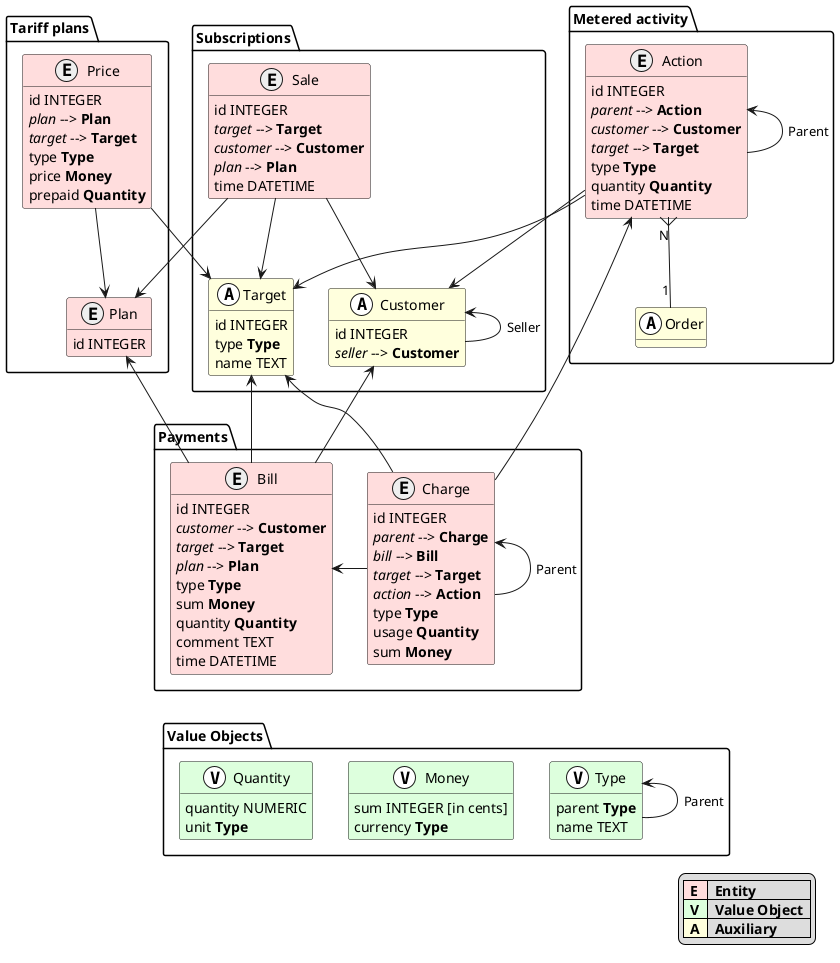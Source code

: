 @startuml

legend right
        |<#FFDDDD>  <b>E</b>  |  <b>Entity</b> |
        |<#DDFFDD>  <b>V</b>  |  <b>Value Object</b>  |
        |<#FFFFDD>  <b>A</b>  |  <b>Auxiliary</b> |
endlegend

!define Entity(name,desc) class name as "desc" << (E,#EEEEEE) >> #FFDDDD
!define ValueObject(name,desc) class name as "desc" << (V,#FFFFFF) >> #DDFFDD
!define Auxiliary(name,desc) class name as "desc" << (A,#FFFFFF) >> #FFFFDD
!define primary_key(x) x INTEGER
!define foreign_key(x, y) <i>x</i> --> <b>y</b>
!define value_object(x, y) x <b>y</b>
hide methods
hide stereotypes

package "Tariff plans" {
    Entity(plan, "Plan") {
        primary_key(id)
    }

    Entity(price, "Price") {
        primary_key(id)
        foreign_key(plan, Plan)
        foreign_key(target, Target)
        value_object(type, Type)
        value_object(price, Money)
        value_object(prepaid, Quantity)
    }
}

package "Payments" {
    Entity(bill, "Bill") {
        primary_key(id)
        foreign_key(customer, Customer)
        foreign_key(target, Target)
        foreign_key(plan, Plan)
        value_object(type, Type)
        value_object(sum, Money)
        value_object(quantity, Quantity)
        comment TEXT
        time DATETIME
    }

    Entity(charge, "Charge") {
        primary_key(id)
        foreign_key(parent, Charge)
        foreign_key(bill, Bill)
        foreign_key(target, Target)
        foreign_key(action, Action)
        value_object(type, Type)
        value_object(usage, Quantity)
        value_object(sum, Money)
    }
}

package "Subscriptions" {
    Entity(sale, "Sale") {
        primary_key(id)
        foreign_key(target, Target)
        foreign_key(customer, Customer)
        foreign_key(plan, Plan)
        time DATETIME
    }

    Auxiliary(customer, "Customer") {
        primary_key(id)
        foreign_key(seller, Customer)
    }

    Auxiliary(target, "Target") {
        primary_key(id)
        value_object(type, Type)
        name TEXT
    }
}

package "Metered activity" {
    Auxiliary(order, "Order") {
    }

    Entity(action, "Action") {
        primary_key(id)
        foreign_key(parent, Action)
        foreign_key(customer, Customer)
        foreign_key(target, Target)
        value_object(type, Type)
        value_object(quantity, Quantity)
        time DATETIME
    }
}

package "Value Objects" {
    ValueObject(type, "Type") {
        value_object(parent, Type)
        name TEXT
    }

    ValueObject(money, "Money") {
        sum INTEGER [in cents]
        value_object(currency, Type)
    }

    ValueObject(quantity, "Quantity") {
        quantity NUMERIC
        value_object(unit, Type)
    }
}

type -up-> type : Parent

price --> plan
price -down-> target

sale --> customer
sale --> plan
sale -down-> target

customer -up-> customer : Seller

action -up-> action : Parent
action -down-> target
action --> customer

order "1" -up-{ "N" action

charge -up-> charge : Parent
charge -left-> bill
charge -up-> action
charge -up-> target

bill -up-> customer
bill -up-> plan
bill -up-> target

charge -[hidden]-> money

@enduml

